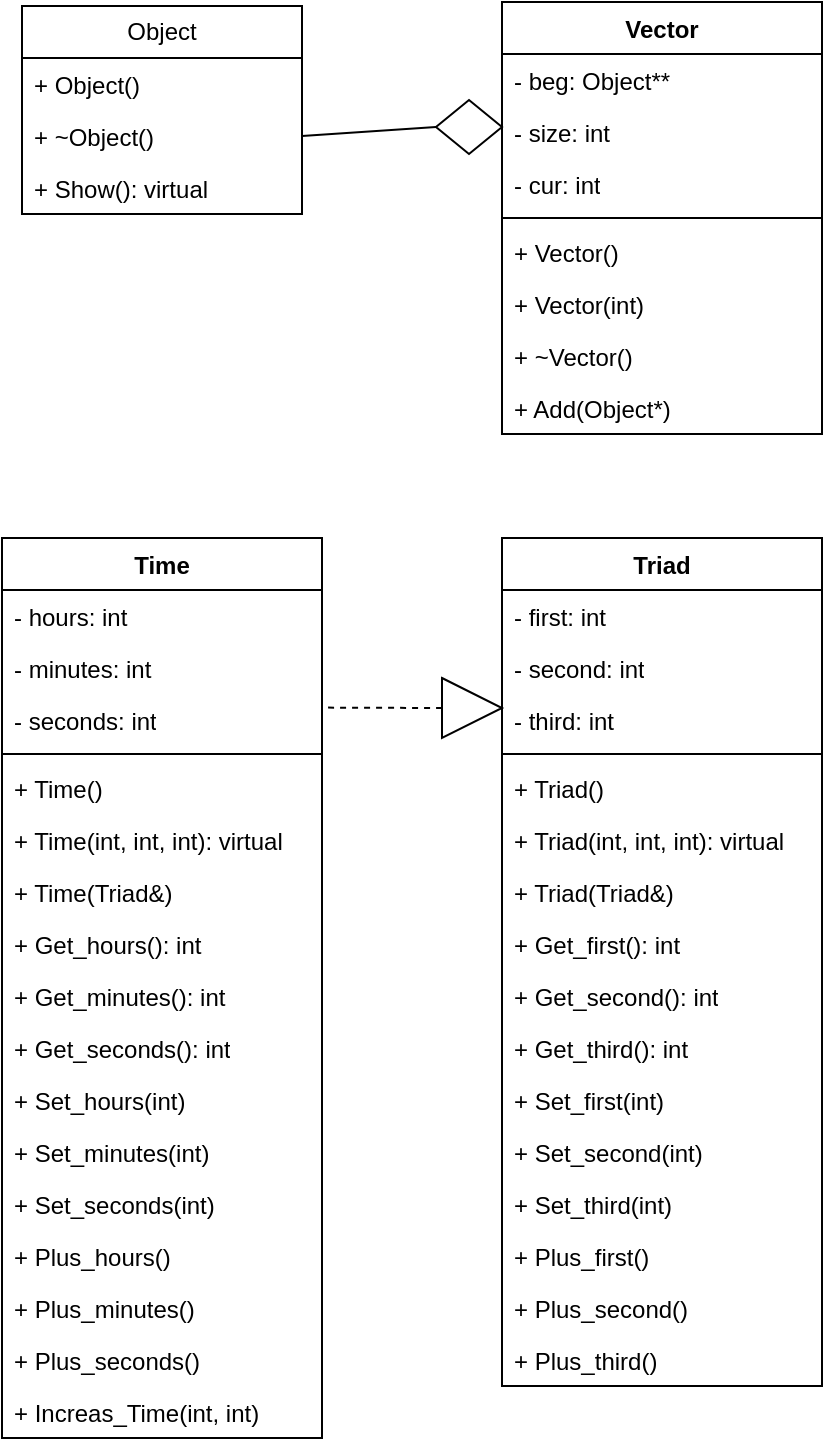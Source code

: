 <mxfile version="23.0.2" type="device">
  <diagram name="Страница — 1" id="ZvYnjqSsk6rZ-liaeDuu">
    <mxGraphModel dx="526" dy="606" grid="0" gridSize="10" guides="1" tooltips="1" connect="1" arrows="1" fold="1" page="1" pageScale="1" pageWidth="827" pageHeight="1169" math="0" shadow="0">
      <root>
        <mxCell id="0" />
        <mxCell id="1" parent="0" />
        <mxCell id="6tMxU5eMAg6_vWetRD5M-1" value="Triad" style="swimlane;fontStyle=1;align=center;verticalAlign=top;childLayout=stackLayout;horizontal=1;startSize=26;horizontalStack=0;resizeParent=1;resizeParentMax=0;resizeLast=0;collapsible=1;marginBottom=0;whiteSpace=wrap;html=1;" parent="1" vertex="1">
          <mxGeometry x="330" y="280" width="160" height="424" as="geometry" />
        </mxCell>
        <mxCell id="6tMxU5eMAg6_vWetRD5M-2" value="- first: int" style="text;strokeColor=none;fillColor=none;align=left;verticalAlign=top;spacingLeft=4;spacingRight=4;overflow=hidden;rotatable=0;points=[[0,0.5],[1,0.5]];portConstraint=eastwest;whiteSpace=wrap;html=1;" parent="6tMxU5eMAg6_vWetRD5M-1" vertex="1">
          <mxGeometry y="26" width="160" height="26" as="geometry" />
        </mxCell>
        <mxCell id="6tMxU5eMAg6_vWetRD5M-5" value="- second: int" style="text;strokeColor=none;fillColor=none;align=left;verticalAlign=top;spacingLeft=4;spacingRight=4;overflow=hidden;rotatable=0;points=[[0,0.5],[1,0.5]];portConstraint=eastwest;whiteSpace=wrap;html=1;" parent="6tMxU5eMAg6_vWetRD5M-1" vertex="1">
          <mxGeometry y="52" width="160" height="26" as="geometry" />
        </mxCell>
        <mxCell id="6tMxU5eMAg6_vWetRD5M-6" value="- third: int" style="text;strokeColor=none;fillColor=none;align=left;verticalAlign=top;spacingLeft=4;spacingRight=4;overflow=hidden;rotatable=0;points=[[0,0.5],[1,0.5]];portConstraint=eastwest;whiteSpace=wrap;html=1;" parent="6tMxU5eMAg6_vWetRD5M-1" vertex="1">
          <mxGeometry y="78" width="160" height="26" as="geometry" />
        </mxCell>
        <mxCell id="6tMxU5eMAg6_vWetRD5M-3" value="" style="line;strokeWidth=1;fillColor=none;align=left;verticalAlign=middle;spacingTop=-1;spacingLeft=3;spacingRight=3;rotatable=0;labelPosition=right;points=[];portConstraint=eastwest;strokeColor=inherit;" parent="6tMxU5eMAg6_vWetRD5M-1" vertex="1">
          <mxGeometry y="104" width="160" height="8" as="geometry" />
        </mxCell>
        <mxCell id="6tMxU5eMAg6_vWetRD5M-4" value="+ Triad()" style="text;strokeColor=none;fillColor=none;align=left;verticalAlign=top;spacingLeft=4;spacingRight=4;overflow=hidden;rotatable=0;points=[[0,0.5],[1,0.5]];portConstraint=eastwest;whiteSpace=wrap;html=1;" parent="6tMxU5eMAg6_vWetRD5M-1" vertex="1">
          <mxGeometry y="112" width="160" height="26" as="geometry" />
        </mxCell>
        <mxCell id="6tMxU5eMAg6_vWetRD5M-8" value="+ Triad(int, int, int): virtual" style="text;strokeColor=none;fillColor=none;align=left;verticalAlign=top;spacingLeft=4;spacingRight=4;overflow=hidden;rotatable=0;points=[[0,0.5],[1,0.5]];portConstraint=eastwest;whiteSpace=wrap;html=1;" parent="6tMxU5eMAg6_vWetRD5M-1" vertex="1">
          <mxGeometry y="138" width="160" height="26" as="geometry" />
        </mxCell>
        <mxCell id="6tMxU5eMAg6_vWetRD5M-9" value="+ Triad(Triad&amp;amp;)" style="text;strokeColor=none;fillColor=none;align=left;verticalAlign=top;spacingLeft=4;spacingRight=4;overflow=hidden;rotatable=0;points=[[0,0.5],[1,0.5]];portConstraint=eastwest;whiteSpace=wrap;html=1;" parent="6tMxU5eMAg6_vWetRD5M-1" vertex="1">
          <mxGeometry y="164" width="160" height="26" as="geometry" />
        </mxCell>
        <mxCell id="6tMxU5eMAg6_vWetRD5M-10" value="+ Get_first(): int" style="text;strokeColor=none;fillColor=none;align=left;verticalAlign=top;spacingLeft=4;spacingRight=4;overflow=hidden;rotatable=0;points=[[0,0.5],[1,0.5]];portConstraint=eastwest;whiteSpace=wrap;html=1;" parent="6tMxU5eMAg6_vWetRD5M-1" vertex="1">
          <mxGeometry y="190" width="160" height="26" as="geometry" />
        </mxCell>
        <mxCell id="6tMxU5eMAg6_vWetRD5M-12" value="+ Get_second(): int" style="text;strokeColor=none;fillColor=none;align=left;verticalAlign=top;spacingLeft=4;spacingRight=4;overflow=hidden;rotatable=0;points=[[0,0.5],[1,0.5]];portConstraint=eastwest;whiteSpace=wrap;html=1;" parent="6tMxU5eMAg6_vWetRD5M-1" vertex="1">
          <mxGeometry y="216" width="160" height="26" as="geometry" />
        </mxCell>
        <mxCell id="6tMxU5eMAg6_vWetRD5M-13" value="+ Get_third(): int" style="text;strokeColor=none;fillColor=none;align=left;verticalAlign=top;spacingLeft=4;spacingRight=4;overflow=hidden;rotatable=0;points=[[0,0.5],[1,0.5]];portConstraint=eastwest;whiteSpace=wrap;html=1;" parent="6tMxU5eMAg6_vWetRD5M-1" vertex="1">
          <mxGeometry y="242" width="160" height="26" as="geometry" />
        </mxCell>
        <mxCell id="6tMxU5eMAg6_vWetRD5M-11" value="+ Set_first(int)" style="text;strokeColor=none;fillColor=none;align=left;verticalAlign=top;spacingLeft=4;spacingRight=4;overflow=hidden;rotatable=0;points=[[0,0.5],[1,0.5]];portConstraint=eastwest;whiteSpace=wrap;html=1;" parent="6tMxU5eMAg6_vWetRD5M-1" vertex="1">
          <mxGeometry y="268" width="160" height="26" as="geometry" />
        </mxCell>
        <mxCell id="6tMxU5eMAg6_vWetRD5M-17" value="+ Set_second(int)" style="text;strokeColor=none;fillColor=none;align=left;verticalAlign=top;spacingLeft=4;spacingRight=4;overflow=hidden;rotatable=0;points=[[0,0.5],[1,0.5]];portConstraint=eastwest;whiteSpace=wrap;html=1;" parent="6tMxU5eMAg6_vWetRD5M-1" vertex="1">
          <mxGeometry y="294" width="160" height="26" as="geometry" />
        </mxCell>
        <mxCell id="6tMxU5eMAg6_vWetRD5M-16" value="+ Set_third(int)" style="text;strokeColor=none;fillColor=none;align=left;verticalAlign=top;spacingLeft=4;spacingRight=4;overflow=hidden;rotatable=0;points=[[0,0.5],[1,0.5]];portConstraint=eastwest;whiteSpace=wrap;html=1;" parent="6tMxU5eMAg6_vWetRD5M-1" vertex="1">
          <mxGeometry y="320" width="160" height="26" as="geometry" />
        </mxCell>
        <mxCell id="6tMxU5eMAg6_vWetRD5M-20" value="+ Plus_first()" style="text;strokeColor=none;fillColor=none;align=left;verticalAlign=top;spacingLeft=4;spacingRight=4;overflow=hidden;rotatable=0;points=[[0,0.5],[1,0.5]];portConstraint=eastwest;whiteSpace=wrap;html=1;" parent="6tMxU5eMAg6_vWetRD5M-1" vertex="1">
          <mxGeometry y="346" width="160" height="26" as="geometry" />
        </mxCell>
        <mxCell id="6tMxU5eMAg6_vWetRD5M-19" value="+ Plus_second()" style="text;strokeColor=none;fillColor=none;align=left;verticalAlign=top;spacingLeft=4;spacingRight=4;overflow=hidden;rotatable=0;points=[[0,0.5],[1,0.5]];portConstraint=eastwest;whiteSpace=wrap;html=1;" parent="6tMxU5eMAg6_vWetRD5M-1" vertex="1">
          <mxGeometry y="372" width="160" height="26" as="geometry" />
        </mxCell>
        <mxCell id="6tMxU5eMAg6_vWetRD5M-18" value="+ Plus_third()" style="text;strokeColor=none;fillColor=none;align=left;verticalAlign=top;spacingLeft=4;spacingRight=4;overflow=hidden;rotatable=0;points=[[0,0.5],[1,0.5]];portConstraint=eastwest;whiteSpace=wrap;html=1;" parent="6tMxU5eMAg6_vWetRD5M-1" vertex="1">
          <mxGeometry y="398" width="160" height="26" as="geometry" />
        </mxCell>
        <mxCell id="6tMxU5eMAg6_vWetRD5M-25" value="Time" style="swimlane;fontStyle=1;align=center;verticalAlign=top;childLayout=stackLayout;horizontal=1;startSize=26;horizontalStack=0;resizeParent=1;resizeParentMax=0;resizeLast=0;collapsible=1;marginBottom=0;whiteSpace=wrap;html=1;" parent="1" vertex="1">
          <mxGeometry x="80" y="280" width="160" height="450" as="geometry" />
        </mxCell>
        <mxCell id="6tMxU5eMAg6_vWetRD5M-26" value="- hours: int" style="text;strokeColor=none;fillColor=none;align=left;verticalAlign=top;spacingLeft=4;spacingRight=4;overflow=hidden;rotatable=0;points=[[0,0.5],[1,0.5]];portConstraint=eastwest;whiteSpace=wrap;html=1;" parent="6tMxU5eMAg6_vWetRD5M-25" vertex="1">
          <mxGeometry y="26" width="160" height="26" as="geometry" />
        </mxCell>
        <mxCell id="6tMxU5eMAg6_vWetRD5M-27" value="- minutes: int" style="text;strokeColor=none;fillColor=none;align=left;verticalAlign=top;spacingLeft=4;spacingRight=4;overflow=hidden;rotatable=0;points=[[0,0.5],[1,0.5]];portConstraint=eastwest;whiteSpace=wrap;html=1;" parent="6tMxU5eMAg6_vWetRD5M-25" vertex="1">
          <mxGeometry y="52" width="160" height="26" as="geometry" />
        </mxCell>
        <mxCell id="6tMxU5eMAg6_vWetRD5M-28" value="- seconds: int" style="text;strokeColor=none;fillColor=none;align=left;verticalAlign=top;spacingLeft=4;spacingRight=4;overflow=hidden;rotatable=0;points=[[0,0.5],[1,0.5]];portConstraint=eastwest;whiteSpace=wrap;html=1;" parent="6tMxU5eMAg6_vWetRD5M-25" vertex="1">
          <mxGeometry y="78" width="160" height="26" as="geometry" />
        </mxCell>
        <mxCell id="6tMxU5eMAg6_vWetRD5M-29" value="" style="line;strokeWidth=1;fillColor=none;align=left;verticalAlign=middle;spacingTop=-1;spacingLeft=3;spacingRight=3;rotatable=0;labelPosition=right;points=[];portConstraint=eastwest;strokeColor=inherit;" parent="6tMxU5eMAg6_vWetRD5M-25" vertex="1">
          <mxGeometry y="104" width="160" height="8" as="geometry" />
        </mxCell>
        <mxCell id="6tMxU5eMAg6_vWetRD5M-30" value="+ Time()" style="text;strokeColor=none;fillColor=none;align=left;verticalAlign=top;spacingLeft=4;spacingRight=4;overflow=hidden;rotatable=0;points=[[0,0.5],[1,0.5]];portConstraint=eastwest;whiteSpace=wrap;html=1;" parent="6tMxU5eMAg6_vWetRD5M-25" vertex="1">
          <mxGeometry y="112" width="160" height="26" as="geometry" />
        </mxCell>
        <mxCell id="6tMxU5eMAg6_vWetRD5M-31" value="+ Time(int, int, int): virtual" style="text;strokeColor=none;fillColor=none;align=left;verticalAlign=top;spacingLeft=4;spacingRight=4;overflow=hidden;rotatable=0;points=[[0,0.5],[1,0.5]];portConstraint=eastwest;whiteSpace=wrap;html=1;" parent="6tMxU5eMAg6_vWetRD5M-25" vertex="1">
          <mxGeometry y="138" width="160" height="26" as="geometry" />
        </mxCell>
        <mxCell id="6tMxU5eMAg6_vWetRD5M-32" value="+ Time(Triad&amp;amp;)" style="text;strokeColor=none;fillColor=none;align=left;verticalAlign=top;spacingLeft=4;spacingRight=4;overflow=hidden;rotatable=0;points=[[0,0.5],[1,0.5]];portConstraint=eastwest;whiteSpace=wrap;html=1;" parent="6tMxU5eMAg6_vWetRD5M-25" vertex="1">
          <mxGeometry y="164" width="160" height="26" as="geometry" />
        </mxCell>
        <mxCell id="6tMxU5eMAg6_vWetRD5M-34" value="+ Get_hours(): int" style="text;strokeColor=none;fillColor=none;align=left;verticalAlign=top;spacingLeft=4;spacingRight=4;overflow=hidden;rotatable=0;points=[[0,0.5],[1,0.5]];portConstraint=eastwest;whiteSpace=wrap;html=1;" parent="6tMxU5eMAg6_vWetRD5M-25" vertex="1">
          <mxGeometry y="190" width="160" height="26" as="geometry" />
        </mxCell>
        <mxCell id="6tMxU5eMAg6_vWetRD5M-35" value="+ Get_minutes(): int" style="text;strokeColor=none;fillColor=none;align=left;verticalAlign=top;spacingLeft=4;spacingRight=4;overflow=hidden;rotatable=0;points=[[0,0.5],[1,0.5]];portConstraint=eastwest;whiteSpace=wrap;html=1;" parent="6tMxU5eMAg6_vWetRD5M-25" vertex="1">
          <mxGeometry y="216" width="160" height="26" as="geometry" />
        </mxCell>
        <mxCell id="6tMxU5eMAg6_vWetRD5M-36" value="+ Get_seconds(): int" style="text;strokeColor=none;fillColor=none;align=left;verticalAlign=top;spacingLeft=4;spacingRight=4;overflow=hidden;rotatable=0;points=[[0,0.5],[1,0.5]];portConstraint=eastwest;whiteSpace=wrap;html=1;" parent="6tMxU5eMAg6_vWetRD5M-25" vertex="1">
          <mxGeometry y="242" width="160" height="26" as="geometry" />
        </mxCell>
        <mxCell id="6tMxU5eMAg6_vWetRD5M-37" value="+ Set_hours(int)" style="text;strokeColor=none;fillColor=none;align=left;verticalAlign=top;spacingLeft=4;spacingRight=4;overflow=hidden;rotatable=0;points=[[0,0.5],[1,0.5]];portConstraint=eastwest;whiteSpace=wrap;html=1;" parent="6tMxU5eMAg6_vWetRD5M-25" vertex="1">
          <mxGeometry y="268" width="160" height="26" as="geometry" />
        </mxCell>
        <mxCell id="6tMxU5eMAg6_vWetRD5M-38" value="+ Set_minutes(int)" style="text;strokeColor=none;fillColor=none;align=left;verticalAlign=top;spacingLeft=4;spacingRight=4;overflow=hidden;rotatable=0;points=[[0,0.5],[1,0.5]];portConstraint=eastwest;whiteSpace=wrap;html=1;" parent="6tMxU5eMAg6_vWetRD5M-25" vertex="1">
          <mxGeometry y="294" width="160" height="26" as="geometry" />
        </mxCell>
        <mxCell id="6tMxU5eMAg6_vWetRD5M-39" value="+ Set_seconds(int)" style="text;strokeColor=none;fillColor=none;align=left;verticalAlign=top;spacingLeft=4;spacingRight=4;overflow=hidden;rotatable=0;points=[[0,0.5],[1,0.5]];portConstraint=eastwest;whiteSpace=wrap;html=1;" parent="6tMxU5eMAg6_vWetRD5M-25" vertex="1">
          <mxGeometry y="320" width="160" height="26" as="geometry" />
        </mxCell>
        <mxCell id="6tMxU5eMAg6_vWetRD5M-40" value="+ Plus_hours()" style="text;strokeColor=none;fillColor=none;align=left;verticalAlign=top;spacingLeft=4;spacingRight=4;overflow=hidden;rotatable=0;points=[[0,0.5],[1,0.5]];portConstraint=eastwest;whiteSpace=wrap;html=1;" parent="6tMxU5eMAg6_vWetRD5M-25" vertex="1">
          <mxGeometry y="346" width="160" height="26" as="geometry" />
        </mxCell>
        <mxCell id="6tMxU5eMAg6_vWetRD5M-41" value="+ Plus_minutes()" style="text;strokeColor=none;fillColor=none;align=left;verticalAlign=top;spacingLeft=4;spacingRight=4;overflow=hidden;rotatable=0;points=[[0,0.5],[1,0.5]];portConstraint=eastwest;whiteSpace=wrap;html=1;" parent="6tMxU5eMAg6_vWetRD5M-25" vertex="1">
          <mxGeometry y="372" width="160" height="26" as="geometry" />
        </mxCell>
        <mxCell id="6tMxU5eMAg6_vWetRD5M-42" value="+ Plus_seconds()" style="text;strokeColor=none;fillColor=none;align=left;verticalAlign=top;spacingLeft=4;spacingRight=4;overflow=hidden;rotatable=0;points=[[0,0.5],[1,0.5]];portConstraint=eastwest;whiteSpace=wrap;html=1;" parent="6tMxU5eMAg6_vWetRD5M-25" vertex="1">
          <mxGeometry y="398" width="160" height="26" as="geometry" />
        </mxCell>
        <mxCell id="6tMxU5eMAg6_vWetRD5M-43" value="+ Increas_Time(int, int)" style="text;strokeColor=none;fillColor=none;align=left;verticalAlign=top;spacingLeft=4;spacingRight=4;overflow=hidden;rotatable=0;points=[[0,0.5],[1,0.5]];portConstraint=eastwest;whiteSpace=wrap;html=1;" parent="6tMxU5eMAg6_vWetRD5M-25" vertex="1">
          <mxGeometry y="424" width="160" height="26" as="geometry" />
        </mxCell>
        <mxCell id="6tMxU5eMAg6_vWetRD5M-46" value="" style="triangle;whiteSpace=wrap;html=1;" parent="1" vertex="1">
          <mxGeometry x="300" y="350" width="30" height="30" as="geometry" />
        </mxCell>
        <mxCell id="6tMxU5eMAg6_vWetRD5M-47" value="" style="endArrow=none;dashed=1;html=1;rounded=0;entryX=0;entryY=0.5;entryDx=0;entryDy=0;exitX=1.019;exitY=0.262;exitDx=0;exitDy=0;exitPerimeter=0;" parent="1" source="6tMxU5eMAg6_vWetRD5M-28" target="6tMxU5eMAg6_vWetRD5M-46" edge="1">
          <mxGeometry width="50" height="50" relative="1" as="geometry">
            <mxPoint x="210" y="450" as="sourcePoint" />
            <mxPoint x="260" y="400" as="targetPoint" />
          </mxGeometry>
        </mxCell>
        <mxCell id="PehLjSr0s_wUXxpqmcwT-1" value="Vector" style="swimlane;fontStyle=1;align=center;verticalAlign=top;childLayout=stackLayout;horizontal=1;startSize=26;horizontalStack=0;resizeParent=1;resizeParentMax=0;resizeLast=0;collapsible=1;marginBottom=0;whiteSpace=wrap;html=1;" vertex="1" parent="1">
          <mxGeometry x="330" y="12" width="160" height="216" as="geometry" />
        </mxCell>
        <mxCell id="PehLjSr0s_wUXxpqmcwT-2" value="- beg: Object**" style="text;strokeColor=none;fillColor=none;align=left;verticalAlign=top;spacingLeft=4;spacingRight=4;overflow=hidden;rotatable=0;points=[[0,0.5],[1,0.5]];portConstraint=eastwest;whiteSpace=wrap;html=1;" vertex="1" parent="PehLjSr0s_wUXxpqmcwT-1">
          <mxGeometry y="26" width="160" height="26" as="geometry" />
        </mxCell>
        <mxCell id="PehLjSr0s_wUXxpqmcwT-6" value="- size: int" style="text;strokeColor=none;fillColor=none;align=left;verticalAlign=top;spacingLeft=4;spacingRight=4;overflow=hidden;rotatable=0;points=[[0,0.5],[1,0.5]];portConstraint=eastwest;whiteSpace=wrap;html=1;" vertex="1" parent="PehLjSr0s_wUXxpqmcwT-1">
          <mxGeometry y="52" width="160" height="26" as="geometry" />
        </mxCell>
        <mxCell id="PehLjSr0s_wUXxpqmcwT-7" value="- cur: int" style="text;strokeColor=none;fillColor=none;align=left;verticalAlign=top;spacingLeft=4;spacingRight=4;overflow=hidden;rotatable=0;points=[[0,0.5],[1,0.5]];portConstraint=eastwest;whiteSpace=wrap;html=1;" vertex="1" parent="PehLjSr0s_wUXxpqmcwT-1">
          <mxGeometry y="78" width="160" height="26" as="geometry" />
        </mxCell>
        <mxCell id="PehLjSr0s_wUXxpqmcwT-3" value="" style="line;strokeWidth=1;fillColor=none;align=left;verticalAlign=middle;spacingTop=-1;spacingLeft=3;spacingRight=3;rotatable=0;labelPosition=right;points=[];portConstraint=eastwest;strokeColor=inherit;" vertex="1" parent="PehLjSr0s_wUXxpqmcwT-1">
          <mxGeometry y="104" width="160" height="8" as="geometry" />
        </mxCell>
        <mxCell id="PehLjSr0s_wUXxpqmcwT-5" value="+ Vector()" style="text;strokeColor=none;fillColor=none;align=left;verticalAlign=top;spacingLeft=4;spacingRight=4;overflow=hidden;rotatable=0;points=[[0,0.5],[1,0.5]];portConstraint=eastwest;whiteSpace=wrap;html=1;" vertex="1" parent="PehLjSr0s_wUXxpqmcwT-1">
          <mxGeometry y="112" width="160" height="26" as="geometry" />
        </mxCell>
        <mxCell id="PehLjSr0s_wUXxpqmcwT-4" value="+ Vector(int)" style="text;strokeColor=none;fillColor=none;align=left;verticalAlign=top;spacingLeft=4;spacingRight=4;overflow=hidden;rotatable=0;points=[[0,0.5],[1,0.5]];portConstraint=eastwest;whiteSpace=wrap;html=1;" vertex="1" parent="PehLjSr0s_wUXxpqmcwT-1">
          <mxGeometry y="138" width="160" height="26" as="geometry" />
        </mxCell>
        <mxCell id="PehLjSr0s_wUXxpqmcwT-8" value="+ ~Vector()" style="text;strokeColor=none;fillColor=none;align=left;verticalAlign=top;spacingLeft=4;spacingRight=4;overflow=hidden;rotatable=0;points=[[0,0.5],[1,0.5]];portConstraint=eastwest;whiteSpace=wrap;html=1;" vertex="1" parent="PehLjSr0s_wUXxpqmcwT-1">
          <mxGeometry y="164" width="160" height="26" as="geometry" />
        </mxCell>
        <mxCell id="PehLjSr0s_wUXxpqmcwT-9" value="+ Add(Object*)" style="text;strokeColor=none;fillColor=none;align=left;verticalAlign=top;spacingLeft=4;spacingRight=4;overflow=hidden;rotatable=0;points=[[0,0.5],[1,0.5]];portConstraint=eastwest;whiteSpace=wrap;html=1;" vertex="1" parent="PehLjSr0s_wUXxpqmcwT-1">
          <mxGeometry y="190" width="160" height="26" as="geometry" />
        </mxCell>
        <mxCell id="PehLjSr0s_wUXxpqmcwT-14" value="Object" style="swimlane;fontStyle=0;childLayout=stackLayout;horizontal=1;startSize=26;fillColor=none;horizontalStack=0;resizeParent=1;resizeParentMax=0;resizeLast=0;collapsible=1;marginBottom=0;whiteSpace=wrap;html=1;" vertex="1" parent="1">
          <mxGeometry x="90" y="14" width="140" height="104" as="geometry" />
        </mxCell>
        <mxCell id="PehLjSr0s_wUXxpqmcwT-15" value="+ Object()" style="text;strokeColor=none;fillColor=none;align=left;verticalAlign=top;spacingLeft=4;spacingRight=4;overflow=hidden;rotatable=0;points=[[0,0.5],[1,0.5]];portConstraint=eastwest;whiteSpace=wrap;html=1;" vertex="1" parent="PehLjSr0s_wUXxpqmcwT-14">
          <mxGeometry y="26" width="140" height="26" as="geometry" />
        </mxCell>
        <mxCell id="PehLjSr0s_wUXxpqmcwT-16" value="+ ~Object()" style="text;strokeColor=none;fillColor=none;align=left;verticalAlign=top;spacingLeft=4;spacingRight=4;overflow=hidden;rotatable=0;points=[[0,0.5],[1,0.5]];portConstraint=eastwest;whiteSpace=wrap;html=1;" vertex="1" parent="PehLjSr0s_wUXxpqmcwT-14">
          <mxGeometry y="52" width="140" height="26" as="geometry" />
        </mxCell>
        <mxCell id="PehLjSr0s_wUXxpqmcwT-17" value="+ Show(): virtual" style="text;strokeColor=none;fillColor=none;align=left;verticalAlign=top;spacingLeft=4;spacingRight=4;overflow=hidden;rotatable=0;points=[[0,0.5],[1,0.5]];portConstraint=eastwest;whiteSpace=wrap;html=1;" vertex="1" parent="PehLjSr0s_wUXxpqmcwT-14">
          <mxGeometry y="78" width="140" height="26" as="geometry" />
        </mxCell>
        <mxCell id="PehLjSr0s_wUXxpqmcwT-18" value="" style="rhombus;whiteSpace=wrap;html=1;" vertex="1" parent="1">
          <mxGeometry x="297" y="61" width="33" height="27" as="geometry" />
        </mxCell>
        <mxCell id="PehLjSr0s_wUXxpqmcwT-20" value="" style="endArrow=none;html=1;rounded=0;entryX=0;entryY=0.5;entryDx=0;entryDy=0;exitX=1;exitY=0.5;exitDx=0;exitDy=0;" edge="1" parent="1" source="PehLjSr0s_wUXxpqmcwT-16" target="PehLjSr0s_wUXxpqmcwT-18">
          <mxGeometry width="50" height="50" relative="1" as="geometry">
            <mxPoint x="336" y="339" as="sourcePoint" />
            <mxPoint x="386" y="289" as="targetPoint" />
          </mxGeometry>
        </mxCell>
      </root>
    </mxGraphModel>
  </diagram>
</mxfile>
